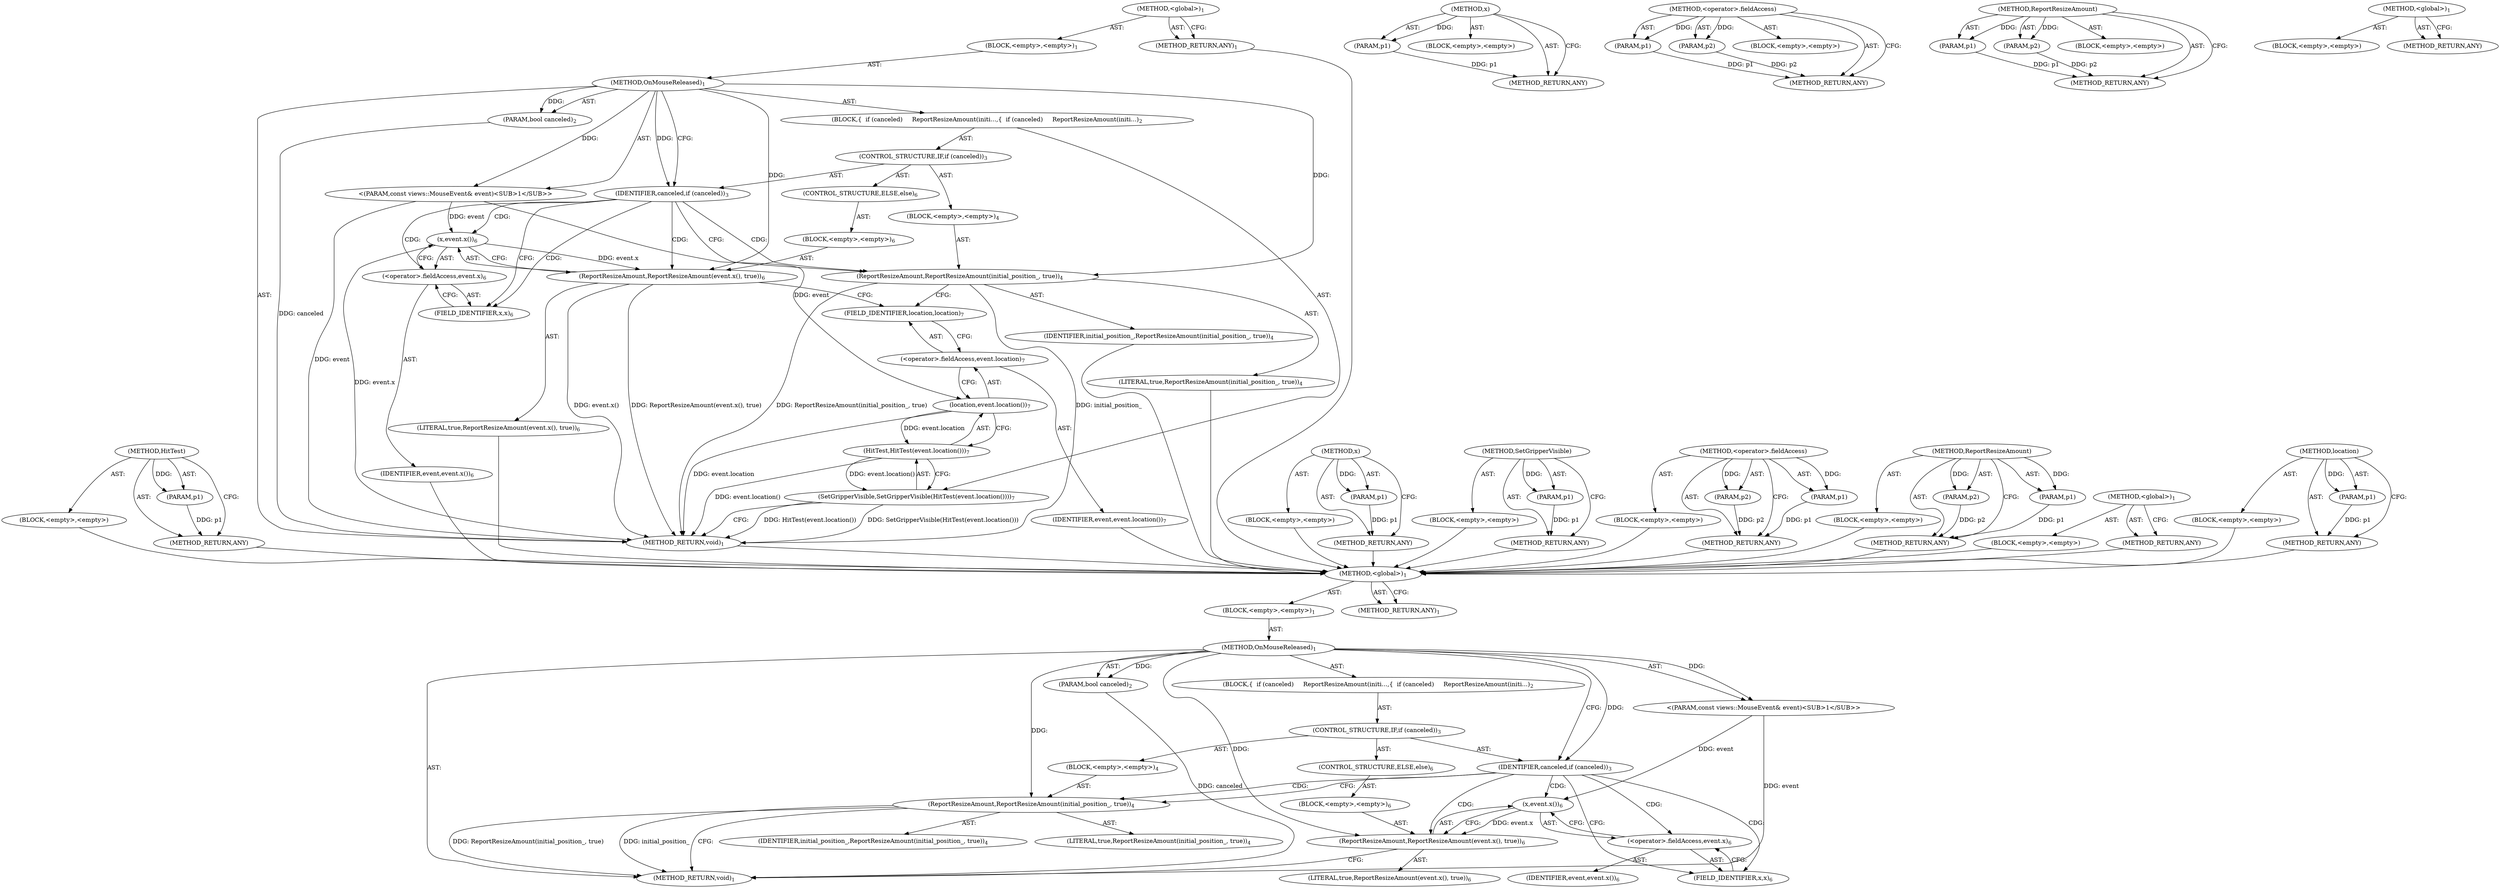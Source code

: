 digraph "location" {
vulnerable_6 [label=<(METHOD,&lt;global&gt;)<SUB>1</SUB>>];
vulnerable_7 [label=<(BLOCK,&lt;empty&gt;,&lt;empty&gt;)<SUB>1</SUB>>];
vulnerable_8 [label=<(METHOD,OnMouseReleased)<SUB>1</SUB>>];
vulnerable_9 [label="<(PARAM,const views::MouseEvent&amp; event)<SUB>1</SUB>>"];
vulnerable_10 [label=<(PARAM,bool canceled)<SUB>2</SUB>>];
vulnerable_11 [label=<(BLOCK,{
  if (canceled)
     ReportResizeAmount(initi...,{
  if (canceled)
     ReportResizeAmount(initi...)<SUB>2</SUB>>];
vulnerable_12 [label=<(CONTROL_STRUCTURE,IF,if (canceled))<SUB>3</SUB>>];
vulnerable_13 [label=<(IDENTIFIER,canceled,if (canceled))<SUB>3</SUB>>];
vulnerable_14 [label=<(BLOCK,&lt;empty&gt;,&lt;empty&gt;)<SUB>4</SUB>>];
vulnerable_15 [label=<(ReportResizeAmount,ReportResizeAmount(initial_position_, true))<SUB>4</SUB>>];
vulnerable_16 [label=<(IDENTIFIER,initial_position_,ReportResizeAmount(initial_position_, true))<SUB>4</SUB>>];
vulnerable_17 [label=<(LITERAL,true,ReportResizeAmount(initial_position_, true))<SUB>4</SUB>>];
vulnerable_18 [label=<(CONTROL_STRUCTURE,ELSE,else)<SUB>6</SUB>>];
vulnerable_19 [label=<(BLOCK,&lt;empty&gt;,&lt;empty&gt;)<SUB>6</SUB>>];
vulnerable_20 [label=<(ReportResizeAmount,ReportResizeAmount(event.x(), true))<SUB>6</SUB>>];
vulnerable_21 [label=<(x,event.x())<SUB>6</SUB>>];
vulnerable_22 [label=<(&lt;operator&gt;.fieldAccess,event.x)<SUB>6</SUB>>];
vulnerable_23 [label=<(IDENTIFIER,event,event.x())<SUB>6</SUB>>];
vulnerable_24 [label=<(FIELD_IDENTIFIER,x,x)<SUB>6</SUB>>];
vulnerable_25 [label=<(LITERAL,true,ReportResizeAmount(event.x(), true))<SUB>6</SUB>>];
vulnerable_26 [label=<(METHOD_RETURN,void)<SUB>1</SUB>>];
vulnerable_28 [label=<(METHOD_RETURN,ANY)<SUB>1</SUB>>];
vulnerable_50 [label=<(METHOD,x)>];
vulnerable_51 [label=<(PARAM,p1)>];
vulnerable_52 [label=<(BLOCK,&lt;empty&gt;,&lt;empty&gt;)>];
vulnerable_53 [label=<(METHOD_RETURN,ANY)>];
vulnerable_54 [label=<(METHOD,&lt;operator&gt;.fieldAccess)>];
vulnerable_55 [label=<(PARAM,p1)>];
vulnerable_56 [label=<(PARAM,p2)>];
vulnerable_57 [label=<(BLOCK,&lt;empty&gt;,&lt;empty&gt;)>];
vulnerable_58 [label=<(METHOD_RETURN,ANY)>];
vulnerable_45 [label=<(METHOD,ReportResizeAmount)>];
vulnerable_46 [label=<(PARAM,p1)>];
vulnerable_47 [label=<(PARAM,p2)>];
vulnerable_48 [label=<(BLOCK,&lt;empty&gt;,&lt;empty&gt;)>];
vulnerable_49 [label=<(METHOD_RETURN,ANY)>];
vulnerable_39 [label=<(METHOD,&lt;global&gt;)<SUB>1</SUB>>];
vulnerable_40 [label=<(BLOCK,&lt;empty&gt;,&lt;empty&gt;)>];
vulnerable_41 [label=<(METHOD_RETURN,ANY)>];
fixed_69 [label=<(METHOD,HitTest)>];
fixed_70 [label=<(PARAM,p1)>];
fixed_71 [label=<(BLOCK,&lt;empty&gt;,&lt;empty&gt;)>];
fixed_72 [label=<(METHOD_RETURN,ANY)>];
fixed_6 [label=<(METHOD,&lt;global&gt;)<SUB>1</SUB>>];
fixed_7 [label=<(BLOCK,&lt;empty&gt;,&lt;empty&gt;)<SUB>1</SUB>>];
fixed_8 [label=<(METHOD,OnMouseReleased)<SUB>1</SUB>>];
fixed_9 [label="<(PARAM,const views::MouseEvent&amp; event)<SUB>1</SUB>>"];
fixed_10 [label=<(PARAM,bool canceled)<SUB>2</SUB>>];
fixed_11 [label=<(BLOCK,{
  if (canceled)
     ReportResizeAmount(initi...,{
  if (canceled)
     ReportResizeAmount(initi...)<SUB>2</SUB>>];
fixed_12 [label=<(CONTROL_STRUCTURE,IF,if (canceled))<SUB>3</SUB>>];
fixed_13 [label=<(IDENTIFIER,canceled,if (canceled))<SUB>3</SUB>>];
fixed_14 [label=<(BLOCK,&lt;empty&gt;,&lt;empty&gt;)<SUB>4</SUB>>];
fixed_15 [label=<(ReportResizeAmount,ReportResizeAmount(initial_position_, true))<SUB>4</SUB>>];
fixed_16 [label=<(IDENTIFIER,initial_position_,ReportResizeAmount(initial_position_, true))<SUB>4</SUB>>];
fixed_17 [label=<(LITERAL,true,ReportResizeAmount(initial_position_, true))<SUB>4</SUB>>];
fixed_18 [label=<(CONTROL_STRUCTURE,ELSE,else)<SUB>6</SUB>>];
fixed_19 [label=<(BLOCK,&lt;empty&gt;,&lt;empty&gt;)<SUB>6</SUB>>];
fixed_20 [label=<(ReportResizeAmount,ReportResizeAmount(event.x(), true))<SUB>6</SUB>>];
fixed_21 [label=<(x,event.x())<SUB>6</SUB>>];
fixed_22 [label=<(&lt;operator&gt;.fieldAccess,event.x)<SUB>6</SUB>>];
fixed_23 [label=<(IDENTIFIER,event,event.x())<SUB>6</SUB>>];
fixed_24 [label=<(FIELD_IDENTIFIER,x,x)<SUB>6</SUB>>];
fixed_25 [label=<(LITERAL,true,ReportResizeAmount(event.x(), true))<SUB>6</SUB>>];
fixed_26 [label=<(SetGripperVisible,SetGripperVisible(HitTest(event.location())))<SUB>7</SUB>>];
fixed_27 [label=<(HitTest,HitTest(event.location()))<SUB>7</SUB>>];
fixed_28 [label=<(location,event.location())<SUB>7</SUB>>];
fixed_29 [label=<(&lt;operator&gt;.fieldAccess,event.location)<SUB>7</SUB>>];
fixed_30 [label=<(IDENTIFIER,event,event.location())<SUB>7</SUB>>];
fixed_31 [label=<(FIELD_IDENTIFIER,location,location)<SUB>7</SUB>>];
fixed_32 [label=<(METHOD_RETURN,void)<SUB>1</SUB>>];
fixed_34 [label=<(METHOD_RETURN,ANY)<SUB>1</SUB>>];
fixed_56 [label=<(METHOD,x)>];
fixed_57 [label=<(PARAM,p1)>];
fixed_58 [label=<(BLOCK,&lt;empty&gt;,&lt;empty&gt;)>];
fixed_59 [label=<(METHOD_RETURN,ANY)>];
fixed_65 [label=<(METHOD,SetGripperVisible)>];
fixed_66 [label=<(PARAM,p1)>];
fixed_67 [label=<(BLOCK,&lt;empty&gt;,&lt;empty&gt;)>];
fixed_68 [label=<(METHOD_RETURN,ANY)>];
fixed_60 [label=<(METHOD,&lt;operator&gt;.fieldAccess)>];
fixed_61 [label=<(PARAM,p1)>];
fixed_62 [label=<(PARAM,p2)>];
fixed_63 [label=<(BLOCK,&lt;empty&gt;,&lt;empty&gt;)>];
fixed_64 [label=<(METHOD_RETURN,ANY)>];
fixed_51 [label=<(METHOD,ReportResizeAmount)>];
fixed_52 [label=<(PARAM,p1)>];
fixed_53 [label=<(PARAM,p2)>];
fixed_54 [label=<(BLOCK,&lt;empty&gt;,&lt;empty&gt;)>];
fixed_55 [label=<(METHOD_RETURN,ANY)>];
fixed_45 [label=<(METHOD,&lt;global&gt;)<SUB>1</SUB>>];
fixed_46 [label=<(BLOCK,&lt;empty&gt;,&lt;empty&gt;)>];
fixed_47 [label=<(METHOD_RETURN,ANY)>];
fixed_73 [label=<(METHOD,location)>];
fixed_74 [label=<(PARAM,p1)>];
fixed_75 [label=<(BLOCK,&lt;empty&gt;,&lt;empty&gt;)>];
fixed_76 [label=<(METHOD_RETURN,ANY)>];
vulnerable_6 -> vulnerable_7  [key=0, label="AST: "];
vulnerable_6 -> vulnerable_28  [key=0, label="AST: "];
vulnerable_6 -> vulnerable_28  [key=1, label="CFG: "];
vulnerable_7 -> vulnerable_8  [key=0, label="AST: "];
vulnerable_8 -> vulnerable_9  [key=0, label="AST: "];
vulnerable_8 -> vulnerable_9  [key=1, label="DDG: "];
vulnerable_8 -> vulnerable_10  [key=0, label="AST: "];
vulnerable_8 -> vulnerable_10  [key=1, label="DDG: "];
vulnerable_8 -> vulnerable_11  [key=0, label="AST: "];
vulnerable_8 -> vulnerable_26  [key=0, label="AST: "];
vulnerable_8 -> vulnerable_13  [key=0, label="CFG: "];
vulnerable_8 -> vulnerable_13  [key=1, label="DDG: "];
vulnerable_8 -> vulnerable_15  [key=0, label="DDG: "];
vulnerable_8 -> vulnerable_20  [key=0, label="DDG: "];
vulnerable_9 -> vulnerable_26  [key=0, label="DDG: event"];
vulnerable_9 -> vulnerable_21  [key=0, label="DDG: event"];
vulnerable_10 -> vulnerable_26  [key=0, label="DDG: canceled"];
vulnerable_11 -> vulnerable_12  [key=0, label="AST: "];
vulnerable_12 -> vulnerable_13  [key=0, label="AST: "];
vulnerable_12 -> vulnerable_14  [key=0, label="AST: "];
vulnerable_12 -> vulnerable_18  [key=0, label="AST: "];
vulnerable_13 -> vulnerable_15  [key=0, label="CFG: "];
vulnerable_13 -> vulnerable_15  [key=1, label="CDG: "];
vulnerable_13 -> vulnerable_24  [key=0, label="CFG: "];
vulnerable_13 -> vulnerable_24  [key=1, label="CDG: "];
vulnerable_13 -> vulnerable_20  [key=0, label="CDG: "];
vulnerable_13 -> vulnerable_21  [key=0, label="CDG: "];
vulnerable_13 -> vulnerable_22  [key=0, label="CDG: "];
vulnerable_14 -> vulnerable_15  [key=0, label="AST: "];
vulnerable_15 -> vulnerable_16  [key=0, label="AST: "];
vulnerable_15 -> vulnerable_17  [key=0, label="AST: "];
vulnerable_15 -> vulnerable_26  [key=0, label="CFG: "];
vulnerable_15 -> vulnerable_26  [key=1, label="DDG: ReportResizeAmount(initial_position_, true)"];
vulnerable_15 -> vulnerable_26  [key=2, label="DDG: initial_position_"];
vulnerable_18 -> vulnerable_19  [key=0, label="AST: "];
vulnerable_19 -> vulnerable_20  [key=0, label="AST: "];
vulnerable_20 -> vulnerable_21  [key=0, label="AST: "];
vulnerable_20 -> vulnerable_25  [key=0, label="AST: "];
vulnerable_20 -> vulnerable_26  [key=0, label="CFG: "];
vulnerable_21 -> vulnerable_22  [key=0, label="AST: "];
vulnerable_21 -> vulnerable_20  [key=0, label="CFG: "];
vulnerable_21 -> vulnerable_20  [key=1, label="DDG: event.x"];
vulnerable_22 -> vulnerable_23  [key=0, label="AST: "];
vulnerable_22 -> vulnerable_24  [key=0, label="AST: "];
vulnerable_22 -> vulnerable_21  [key=0, label="CFG: "];
vulnerable_24 -> vulnerable_22  [key=0, label="CFG: "];
vulnerable_50 -> vulnerable_51  [key=0, label="AST: "];
vulnerable_50 -> vulnerable_51  [key=1, label="DDG: "];
vulnerable_50 -> vulnerable_52  [key=0, label="AST: "];
vulnerable_50 -> vulnerable_53  [key=0, label="AST: "];
vulnerable_50 -> vulnerable_53  [key=1, label="CFG: "];
vulnerable_51 -> vulnerable_53  [key=0, label="DDG: p1"];
vulnerable_54 -> vulnerable_55  [key=0, label="AST: "];
vulnerable_54 -> vulnerable_55  [key=1, label="DDG: "];
vulnerable_54 -> vulnerable_57  [key=0, label="AST: "];
vulnerable_54 -> vulnerable_56  [key=0, label="AST: "];
vulnerable_54 -> vulnerable_56  [key=1, label="DDG: "];
vulnerable_54 -> vulnerable_58  [key=0, label="AST: "];
vulnerable_54 -> vulnerable_58  [key=1, label="CFG: "];
vulnerable_55 -> vulnerable_58  [key=0, label="DDG: p1"];
vulnerable_56 -> vulnerable_58  [key=0, label="DDG: p2"];
vulnerable_45 -> vulnerable_46  [key=0, label="AST: "];
vulnerable_45 -> vulnerable_46  [key=1, label="DDG: "];
vulnerable_45 -> vulnerable_48  [key=0, label="AST: "];
vulnerable_45 -> vulnerable_47  [key=0, label="AST: "];
vulnerable_45 -> vulnerable_47  [key=1, label="DDG: "];
vulnerable_45 -> vulnerable_49  [key=0, label="AST: "];
vulnerable_45 -> vulnerable_49  [key=1, label="CFG: "];
vulnerable_46 -> vulnerable_49  [key=0, label="DDG: p1"];
vulnerable_47 -> vulnerable_49  [key=0, label="DDG: p2"];
vulnerable_39 -> vulnerable_40  [key=0, label="AST: "];
vulnerable_39 -> vulnerable_41  [key=0, label="AST: "];
vulnerable_39 -> vulnerable_41  [key=1, label="CFG: "];
fixed_69 -> fixed_70  [key=0, label="AST: "];
fixed_69 -> fixed_70  [key=1, label="DDG: "];
fixed_69 -> fixed_71  [key=0, label="AST: "];
fixed_69 -> fixed_72  [key=0, label="AST: "];
fixed_69 -> fixed_72  [key=1, label="CFG: "];
fixed_70 -> fixed_72  [key=0, label="DDG: p1"];
fixed_71 -> vulnerable_6  [key=0];
fixed_72 -> vulnerable_6  [key=0];
fixed_6 -> fixed_7  [key=0, label="AST: "];
fixed_6 -> fixed_34  [key=0, label="AST: "];
fixed_6 -> fixed_34  [key=1, label="CFG: "];
fixed_7 -> fixed_8  [key=0, label="AST: "];
fixed_8 -> fixed_9  [key=0, label="AST: "];
fixed_8 -> fixed_9  [key=1, label="DDG: "];
fixed_8 -> fixed_10  [key=0, label="AST: "];
fixed_8 -> fixed_10  [key=1, label="DDG: "];
fixed_8 -> fixed_11  [key=0, label="AST: "];
fixed_8 -> fixed_32  [key=0, label="AST: "];
fixed_8 -> fixed_13  [key=0, label="CFG: "];
fixed_8 -> fixed_13  [key=1, label="DDG: "];
fixed_8 -> fixed_15  [key=0, label="DDG: "];
fixed_8 -> fixed_20  [key=0, label="DDG: "];
fixed_9 -> fixed_32  [key=0, label="DDG: event"];
fixed_9 -> fixed_28  [key=0, label="DDG: event"];
fixed_9 -> fixed_21  [key=0, label="DDG: event"];
fixed_10 -> fixed_32  [key=0, label="DDG: canceled"];
fixed_11 -> fixed_12  [key=0, label="AST: "];
fixed_11 -> fixed_26  [key=0, label="AST: "];
fixed_12 -> fixed_13  [key=0, label="AST: "];
fixed_12 -> fixed_14  [key=0, label="AST: "];
fixed_12 -> fixed_18  [key=0, label="AST: "];
fixed_13 -> fixed_15  [key=0, label="CFG: "];
fixed_13 -> fixed_15  [key=1, label="CDG: "];
fixed_13 -> fixed_24  [key=0, label="CFG: "];
fixed_13 -> fixed_24  [key=1, label="CDG: "];
fixed_13 -> fixed_20  [key=0, label="CDG: "];
fixed_13 -> fixed_21  [key=0, label="CDG: "];
fixed_13 -> fixed_22  [key=0, label="CDG: "];
fixed_14 -> fixed_15  [key=0, label="AST: "];
fixed_15 -> fixed_16  [key=0, label="AST: "];
fixed_15 -> fixed_17  [key=0, label="AST: "];
fixed_15 -> fixed_31  [key=0, label="CFG: "];
fixed_15 -> fixed_32  [key=0, label="DDG: ReportResizeAmount(initial_position_, true)"];
fixed_15 -> fixed_32  [key=1, label="DDG: initial_position_"];
fixed_16 -> vulnerable_6  [key=0];
fixed_17 -> vulnerable_6  [key=0];
fixed_18 -> fixed_19  [key=0, label="AST: "];
fixed_19 -> fixed_20  [key=0, label="AST: "];
fixed_20 -> fixed_21  [key=0, label="AST: "];
fixed_20 -> fixed_25  [key=0, label="AST: "];
fixed_20 -> fixed_31  [key=0, label="CFG: "];
fixed_20 -> fixed_32  [key=0, label="DDG: event.x()"];
fixed_20 -> fixed_32  [key=1, label="DDG: ReportResizeAmount(event.x(), true)"];
fixed_21 -> fixed_22  [key=0, label="AST: "];
fixed_21 -> fixed_20  [key=0, label="CFG: "];
fixed_21 -> fixed_20  [key=1, label="DDG: event.x"];
fixed_21 -> fixed_32  [key=0, label="DDG: event.x"];
fixed_22 -> fixed_23  [key=0, label="AST: "];
fixed_22 -> fixed_24  [key=0, label="AST: "];
fixed_22 -> fixed_21  [key=0, label="CFG: "];
fixed_23 -> vulnerable_6  [key=0];
fixed_24 -> fixed_22  [key=0, label="CFG: "];
fixed_25 -> vulnerable_6  [key=0];
fixed_26 -> fixed_27  [key=0, label="AST: "];
fixed_26 -> fixed_32  [key=0, label="CFG: "];
fixed_26 -> fixed_32  [key=1, label="DDG: HitTest(event.location())"];
fixed_26 -> fixed_32  [key=2, label="DDG: SetGripperVisible(HitTest(event.location()))"];
fixed_27 -> fixed_28  [key=0, label="AST: "];
fixed_27 -> fixed_26  [key=0, label="CFG: "];
fixed_27 -> fixed_26  [key=1, label="DDG: event.location()"];
fixed_27 -> fixed_32  [key=0, label="DDG: event.location()"];
fixed_28 -> fixed_29  [key=0, label="AST: "];
fixed_28 -> fixed_27  [key=0, label="CFG: "];
fixed_28 -> fixed_27  [key=1, label="DDG: event.location"];
fixed_28 -> fixed_32  [key=0, label="DDG: event.location"];
fixed_29 -> fixed_30  [key=0, label="AST: "];
fixed_29 -> fixed_31  [key=0, label="AST: "];
fixed_29 -> fixed_28  [key=0, label="CFG: "];
fixed_30 -> vulnerable_6  [key=0];
fixed_31 -> fixed_29  [key=0, label="CFG: "];
fixed_32 -> vulnerable_6  [key=0];
fixed_34 -> vulnerable_6  [key=0];
fixed_56 -> fixed_57  [key=0, label="AST: "];
fixed_56 -> fixed_57  [key=1, label="DDG: "];
fixed_56 -> fixed_58  [key=0, label="AST: "];
fixed_56 -> fixed_59  [key=0, label="AST: "];
fixed_56 -> fixed_59  [key=1, label="CFG: "];
fixed_57 -> fixed_59  [key=0, label="DDG: p1"];
fixed_58 -> vulnerable_6  [key=0];
fixed_59 -> vulnerable_6  [key=0];
fixed_65 -> fixed_66  [key=0, label="AST: "];
fixed_65 -> fixed_66  [key=1, label="DDG: "];
fixed_65 -> fixed_67  [key=0, label="AST: "];
fixed_65 -> fixed_68  [key=0, label="AST: "];
fixed_65 -> fixed_68  [key=1, label="CFG: "];
fixed_66 -> fixed_68  [key=0, label="DDG: p1"];
fixed_67 -> vulnerable_6  [key=0];
fixed_68 -> vulnerable_6  [key=0];
fixed_60 -> fixed_61  [key=0, label="AST: "];
fixed_60 -> fixed_61  [key=1, label="DDG: "];
fixed_60 -> fixed_63  [key=0, label="AST: "];
fixed_60 -> fixed_62  [key=0, label="AST: "];
fixed_60 -> fixed_62  [key=1, label="DDG: "];
fixed_60 -> fixed_64  [key=0, label="AST: "];
fixed_60 -> fixed_64  [key=1, label="CFG: "];
fixed_61 -> fixed_64  [key=0, label="DDG: p1"];
fixed_62 -> fixed_64  [key=0, label="DDG: p2"];
fixed_63 -> vulnerable_6  [key=0];
fixed_64 -> vulnerable_6  [key=0];
fixed_51 -> fixed_52  [key=0, label="AST: "];
fixed_51 -> fixed_52  [key=1, label="DDG: "];
fixed_51 -> fixed_54  [key=0, label="AST: "];
fixed_51 -> fixed_53  [key=0, label="AST: "];
fixed_51 -> fixed_53  [key=1, label="DDG: "];
fixed_51 -> fixed_55  [key=0, label="AST: "];
fixed_51 -> fixed_55  [key=1, label="CFG: "];
fixed_52 -> fixed_55  [key=0, label="DDG: p1"];
fixed_53 -> fixed_55  [key=0, label="DDG: p2"];
fixed_54 -> vulnerable_6  [key=0];
fixed_55 -> vulnerable_6  [key=0];
fixed_45 -> fixed_46  [key=0, label="AST: "];
fixed_45 -> fixed_47  [key=0, label="AST: "];
fixed_45 -> fixed_47  [key=1, label="CFG: "];
fixed_46 -> vulnerable_6  [key=0];
fixed_47 -> vulnerable_6  [key=0];
fixed_73 -> fixed_74  [key=0, label="AST: "];
fixed_73 -> fixed_74  [key=1, label="DDG: "];
fixed_73 -> fixed_75  [key=0, label="AST: "];
fixed_73 -> fixed_76  [key=0, label="AST: "];
fixed_73 -> fixed_76  [key=1, label="CFG: "];
fixed_74 -> fixed_76  [key=0, label="DDG: p1"];
fixed_75 -> vulnerable_6  [key=0];
fixed_76 -> vulnerable_6  [key=0];
}
